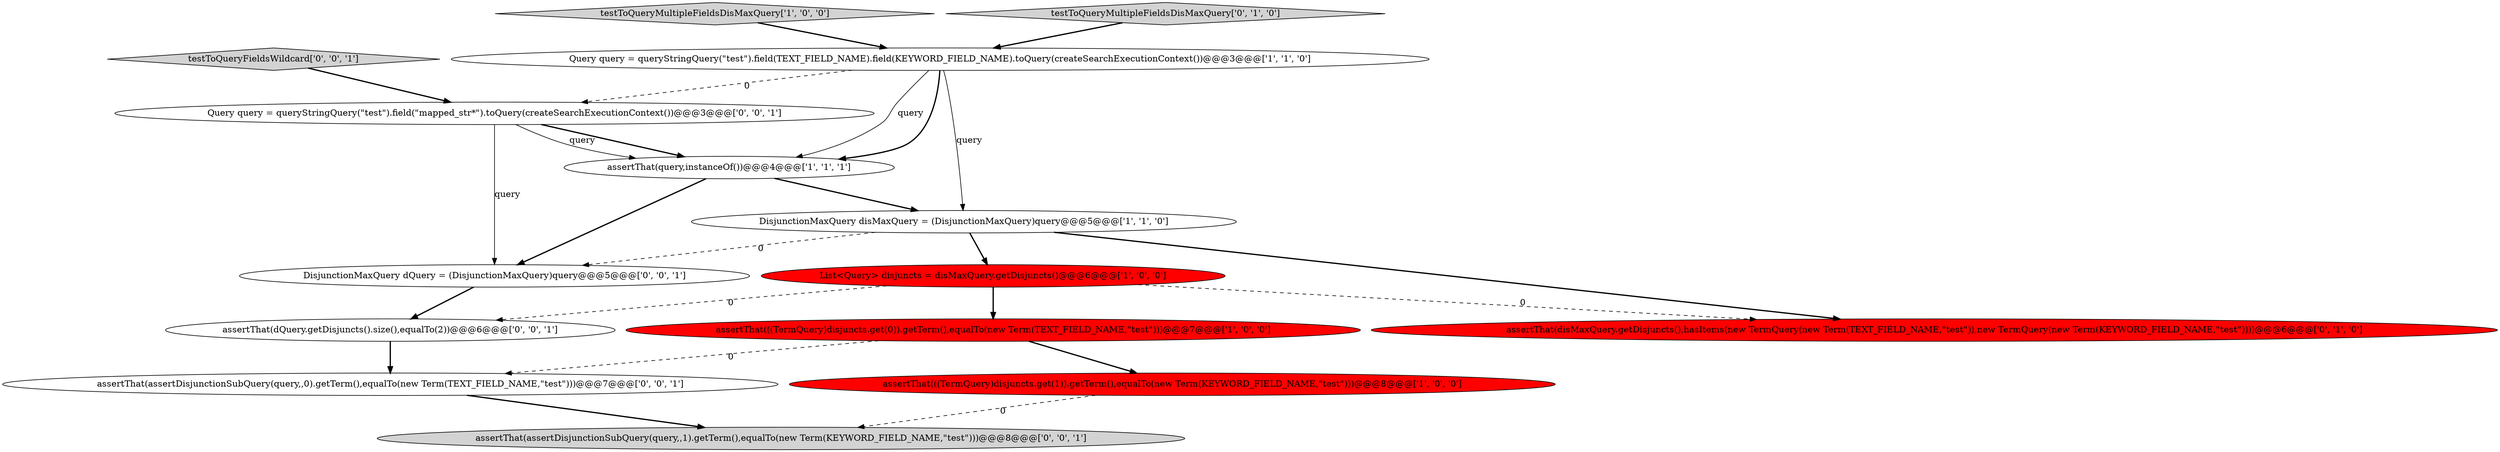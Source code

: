 digraph {
2 [style = filled, label = "assertThat(query,instanceOf())@@@4@@@['1', '1', '1']", fillcolor = white, shape = ellipse image = "AAA0AAABBB1BBB"];
5 [style = filled, label = "Query query = queryStringQuery(\"test\").field(TEXT_FIELD_NAME).field(KEYWORD_FIELD_NAME).toQuery(createSearchExecutionContext())@@@3@@@['1', '1', '0']", fillcolor = white, shape = ellipse image = "AAA0AAABBB1BBB"];
6 [style = filled, label = "testToQueryMultipleFieldsDisMaxQuery['1', '0', '0']", fillcolor = lightgray, shape = diamond image = "AAA0AAABBB1BBB"];
14 [style = filled, label = "assertThat(dQuery.getDisjuncts().size(),equalTo(2))@@@6@@@['0', '0', '1']", fillcolor = white, shape = ellipse image = "AAA0AAABBB3BBB"];
4 [style = filled, label = "DisjunctionMaxQuery disMaxQuery = (DisjunctionMaxQuery)query@@@5@@@['1', '1', '0']", fillcolor = white, shape = ellipse image = "AAA0AAABBB1BBB"];
3 [style = filled, label = "assertThat(((TermQuery)disjuncts.get(0)).getTerm(),equalTo(new Term(TEXT_FIELD_NAME,\"test\")))@@@7@@@['1', '0', '0']", fillcolor = red, shape = ellipse image = "AAA1AAABBB1BBB"];
7 [style = filled, label = "assertThat(disMaxQuery.getDisjuncts(),hasItems(new TermQuery(new Term(TEXT_FIELD_NAME,\"test\")),new TermQuery(new Term(KEYWORD_FIELD_NAME,\"test\"))))@@@6@@@['0', '1', '0']", fillcolor = red, shape = ellipse image = "AAA1AAABBB2BBB"];
8 [style = filled, label = "testToQueryMultipleFieldsDisMaxQuery['0', '1', '0']", fillcolor = lightgray, shape = diamond image = "AAA0AAABBB2BBB"];
9 [style = filled, label = "Query query = queryStringQuery(\"test\").field(\"mapped_str*\").toQuery(createSearchExecutionContext())@@@3@@@['0', '0', '1']", fillcolor = white, shape = ellipse image = "AAA0AAABBB3BBB"];
12 [style = filled, label = "assertThat(assertDisjunctionSubQuery(query,,0).getTerm(),equalTo(new Term(TEXT_FIELD_NAME,\"test\")))@@@7@@@['0', '0', '1']", fillcolor = white, shape = ellipse image = "AAA0AAABBB3BBB"];
10 [style = filled, label = "assertThat(assertDisjunctionSubQuery(query,,1).getTerm(),equalTo(new Term(KEYWORD_FIELD_NAME,\"test\")))@@@8@@@['0', '0', '1']", fillcolor = lightgray, shape = ellipse image = "AAA0AAABBB3BBB"];
11 [style = filled, label = "DisjunctionMaxQuery dQuery = (DisjunctionMaxQuery)query@@@5@@@['0', '0', '1']", fillcolor = white, shape = ellipse image = "AAA0AAABBB3BBB"];
1 [style = filled, label = "assertThat(((TermQuery)disjuncts.get(1)).getTerm(),equalTo(new Term(KEYWORD_FIELD_NAME,\"test\")))@@@8@@@['1', '0', '0']", fillcolor = red, shape = ellipse image = "AAA1AAABBB1BBB"];
13 [style = filled, label = "testToQueryFieldsWildcard['0', '0', '1']", fillcolor = lightgray, shape = diamond image = "AAA0AAABBB3BBB"];
0 [style = filled, label = "List<Query> disjuncts = disMaxQuery.getDisjuncts()@@@6@@@['1', '0', '0']", fillcolor = red, shape = ellipse image = "AAA1AAABBB1BBB"];
0->3 [style = bold, label=""];
3->1 [style = bold, label=""];
11->14 [style = bold, label=""];
9->2 [style = bold, label=""];
5->4 [style = solid, label="query"];
5->9 [style = dashed, label="0"];
1->10 [style = dashed, label="0"];
2->4 [style = bold, label=""];
4->7 [style = bold, label=""];
9->11 [style = solid, label="query"];
4->0 [style = bold, label=""];
9->2 [style = solid, label="query"];
0->14 [style = dashed, label="0"];
6->5 [style = bold, label=""];
5->2 [style = bold, label=""];
12->10 [style = bold, label=""];
3->12 [style = dashed, label="0"];
8->5 [style = bold, label=""];
14->12 [style = bold, label=""];
5->2 [style = solid, label="query"];
13->9 [style = bold, label=""];
4->11 [style = dashed, label="0"];
0->7 [style = dashed, label="0"];
2->11 [style = bold, label=""];
}
